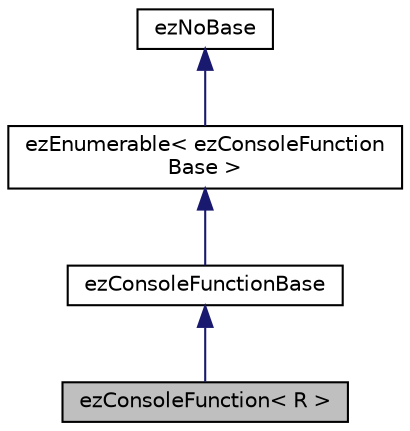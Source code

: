 digraph "ezConsoleFunction&lt; R &gt;"
{
 // LATEX_PDF_SIZE
  edge [fontname="Helvetica",fontsize="10",labelfontname="Helvetica",labelfontsize="10"];
  node [fontname="Helvetica",fontsize="10",shape=record];
  Node1 [label="ezConsoleFunction\< R \>",height=0.2,width=0.4,color="black", fillcolor="grey75", style="filled", fontcolor="black",tooltip="Implements the functionality of ezConsoleFunctionBase for functions with different parameter types...."];
  Node2 -> Node1 [dir="back",color="midnightblue",fontsize="10",style="solid",fontname="Helvetica"];
  Node2 [label="ezConsoleFunctionBase",height=0.2,width=0.4,color="black", fillcolor="white", style="filled",URL="$df/d47/classez_console_function_base.htm",tooltip="Base class for all types of ezConsoleFunction, represents functions to be exposed to ezConsole."];
  Node3 -> Node2 [dir="back",color="midnightblue",fontsize="10",style="solid",fontname="Helvetica"];
  Node3 [label="ezEnumerable\< ezConsoleFunction\lBase \>",height=0.2,width=0.4,color="black", fillcolor="white", style="filled",URL="$d5/d0b/classez_enumerable.htm",tooltip=" "];
  Node4 -> Node3 [dir="back",color="midnightblue",fontsize="10",style="solid",fontname="Helvetica"];
  Node4 [label="ezNoBase",height=0.2,width=0.4,color="black", fillcolor="white", style="filled",URL="$d4/d02/classez_no_base.htm",tooltip="Dummy type to pass to templates and macros that expect a base type for a class that has no base."];
}
